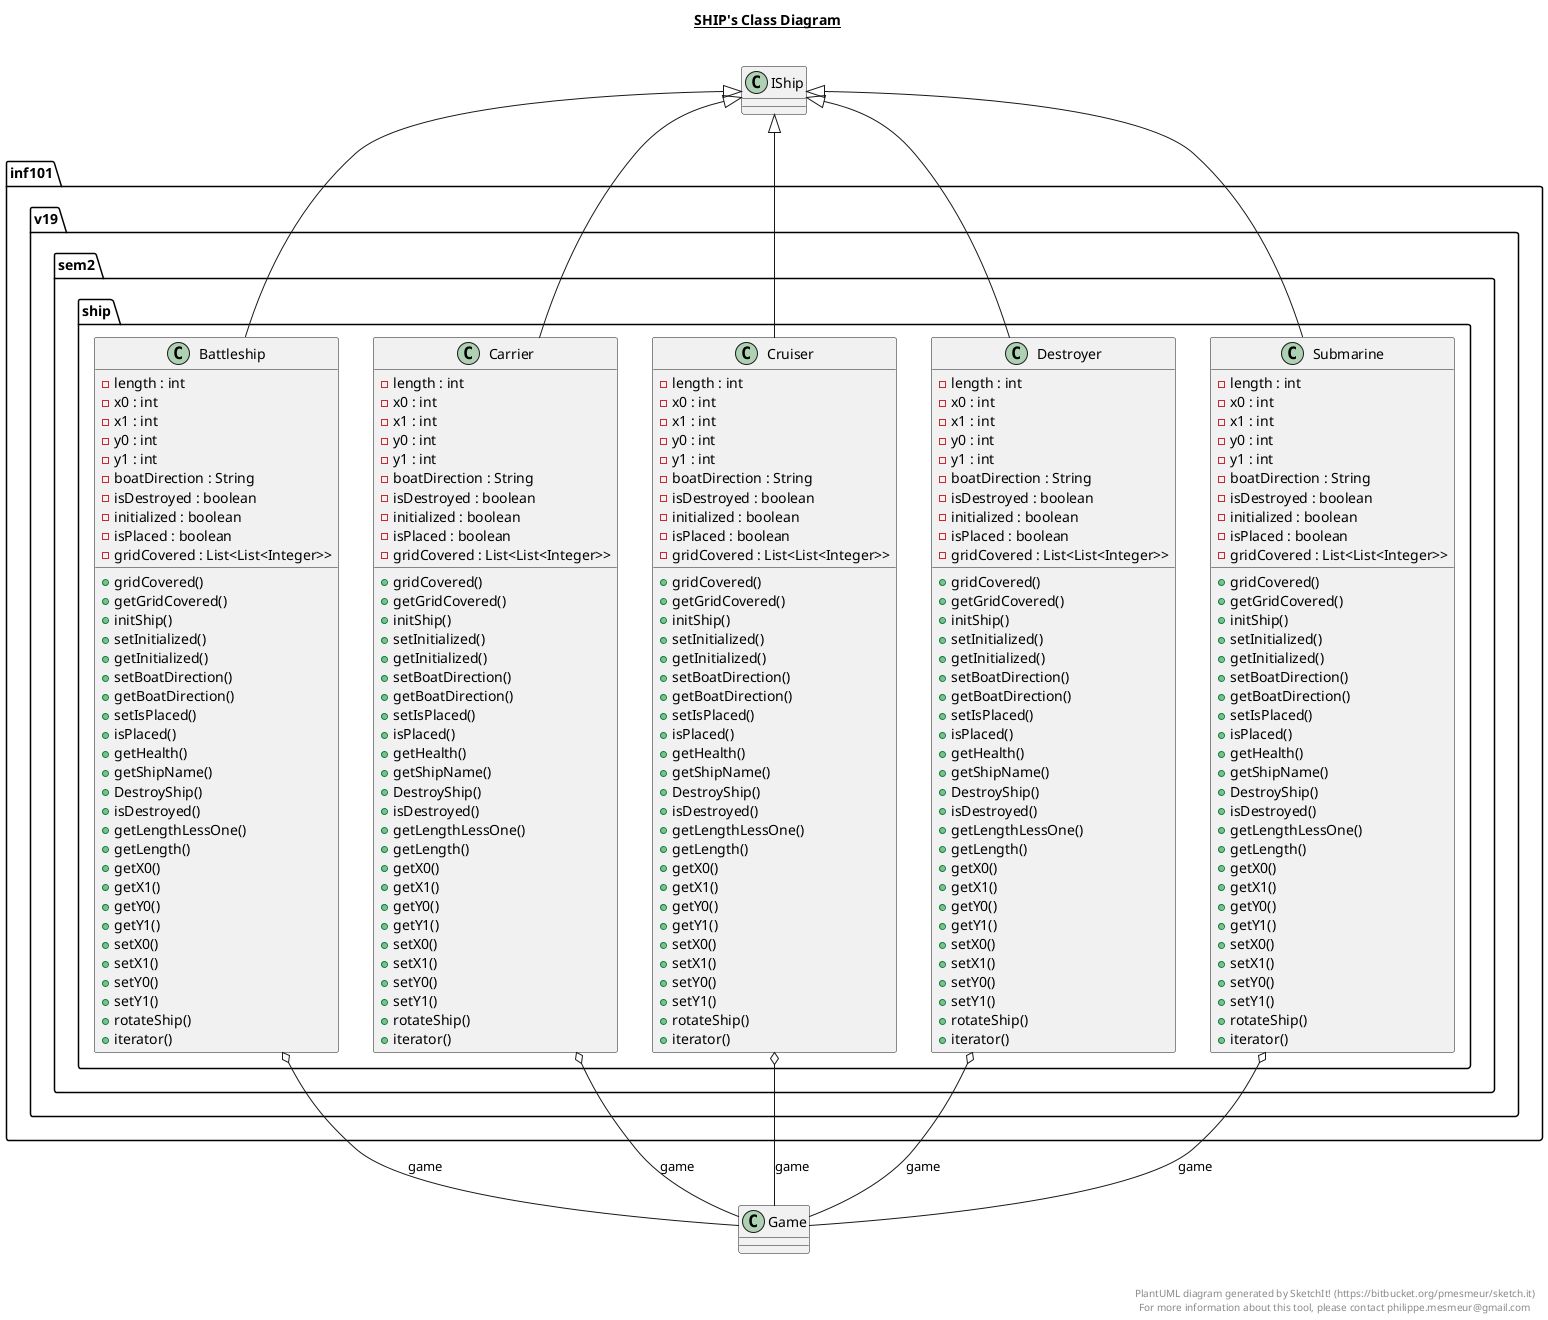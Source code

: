 @startuml

title __SHIP's Class Diagram__\n

  package inf101.v19.sem2 {
    package inf101.v19.sem2.ship {
      class Battleship {
          - length : int
          - x0 : int
          - x1 : int
          - y0 : int
          - y1 : int
          - boatDirection : String
          - isDestroyed : boolean
          - initialized : boolean
          - isPlaced : boolean
          - gridCovered : List<List<Integer>>
          + gridCovered()
          + getGridCovered()
          + initShip()
          + setInitialized()
          + getInitialized()
          + setBoatDirection()
          + getBoatDirection()
          + setIsPlaced()
          + isPlaced()
          + getHealth()
          + getShipName()
          + DestroyShip()
          + isDestroyed()
          + getLengthLessOne()
          + getLength()
          + getX0()
          + getX1()
          + getY0()
          + getY1()
          + setX0()
          + setX1()
          + setY0()
          + setY1()
          + rotateShip()
          + iterator()
      }
    }
  }
  

  package inf101.v19.sem2 {
    package inf101.v19.sem2.ship {
      class Carrier {
          - length : int
          - x0 : int
          - x1 : int
          - y0 : int
          - y1 : int
          - boatDirection : String
          - isDestroyed : boolean
          - initialized : boolean
          - isPlaced : boolean
          - gridCovered : List<List<Integer>>
          + gridCovered()
          + getGridCovered()
          + initShip()
          + setInitialized()
          + getInitialized()
          + setBoatDirection()
          + getBoatDirection()
          + setIsPlaced()
          + isPlaced()
          + getHealth()
          + getShipName()
          + DestroyShip()
          + isDestroyed()
          + getLengthLessOne()
          + getLength()
          + getX0()
          + getX1()
          + getY0()
          + getY1()
          + setX0()
          + setX1()
          + setY0()
          + setY1()
          + rotateShip()
          + iterator()
      }
    }
  }
  

  package inf101.v19.sem2 {
    package inf101.v19.sem2.ship {
      class Cruiser {
          - length : int
          - x0 : int
          - x1 : int
          - y0 : int
          - y1 : int
          - boatDirection : String
          - isDestroyed : boolean
          - initialized : boolean
          - isPlaced : boolean
          - gridCovered : List<List<Integer>>
          + gridCovered()
          + getGridCovered()
          + initShip()
          + setInitialized()
          + getInitialized()
          + setBoatDirection()
          + getBoatDirection()
          + setIsPlaced()
          + isPlaced()
          + getHealth()
          + getShipName()
          + DestroyShip()
          + isDestroyed()
          + getLengthLessOne()
          + getLength()
          + getX0()
          + getX1()
          + getY0()
          + getY1()
          + setX0()
          + setX1()
          + setY0()
          + setY1()
          + rotateShip()
          + iterator()
      }
    }
  }
  

  package inf101.v19.sem2 {
    package inf101.v19.sem2.ship {
      class Destroyer {
          - length : int
          - x0 : int
          - x1 : int
          - y0 : int
          - y1 : int
          - boatDirection : String
          - isDestroyed : boolean
          - initialized : boolean
          - isPlaced : boolean
          - gridCovered : List<List<Integer>>
          + gridCovered()
          + getGridCovered()
          + initShip()
          + setInitialized()
          + getInitialized()
          + setBoatDirection()
          + getBoatDirection()
          + setIsPlaced()
          + isPlaced()
          + getHealth()
          + getShipName()
          + DestroyShip()
          + isDestroyed()
          + getLengthLessOne()
          + getLength()
          + getX0()
          + getX1()
          + getY0()
          + getY1()
          + setX0()
          + setX1()
          + setY0()
          + setY1()
          + rotateShip()
          + iterator()
      }
    }
  }
  

  package inf101.v19.sem2 {
    package inf101.v19.sem2.ship {
      class Submarine {
          - length : int
          - x0 : int
          - x1 : int
          - y0 : int
          - y1 : int
          - boatDirection : String
          - isDestroyed : boolean
          - initialized : boolean
          - isPlaced : boolean
          - gridCovered : List<List<Integer>>
          + gridCovered()
          + getGridCovered()
          + initShip()
          + setInitialized()
          + getInitialized()
          + setBoatDirection()
          + getBoatDirection()
          + setIsPlaced()
          + isPlaced()
          + getHealth()
          + getShipName()
          + DestroyShip()
          + isDestroyed()
          + getLengthLessOne()
          + getLength()
          + getX0()
          + getX1()
          + getY0()
          + getY1()
          + setX0()
          + setX1()
          + setY0()
          + setY1()
          + rotateShip()
          + iterator()
      }
    }
  }
  

  Battleship -up-|> IShip
  Battleship o-- Game : game
  Carrier -up-|> IShip
  Carrier o-- Game : game
  Cruiser -up-|> IShip
  Cruiser o-- Game : game
  Destroyer -up-|> IShip
  Destroyer o-- Game : game
  Submarine -up-|> IShip
  Submarine o-- Game : game


right footer


PlantUML diagram generated by SketchIt! (https://bitbucket.org/pmesmeur/sketch.it)
For more information about this tool, please contact philippe.mesmeur@gmail.com
endfooter

@enduml
